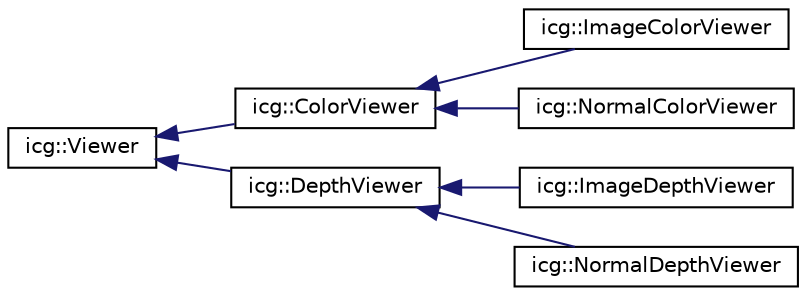 digraph "Graphical Class Hierarchy"
{
 // LATEX_PDF_SIZE
  edge [fontname="Helvetica",fontsize="10",labelfontname="Helvetica",labelfontsize="10"];
  node [fontname="Helvetica",fontsize="10",shape=record];
  rankdir="LR";
  Node0 [label="icg::Viewer",height=0.2,width=0.4,color="black", fillcolor="white", style="filled",URL="$classicg_1_1Viewer.html",tooltip="Abstract class that defines a viewer and functionality to view and save images."];
  Node0 -> Node1 [dir="back",color="midnightblue",fontsize="10",style="solid",fontname="Helvetica"];
  Node1 [label="icg::ColorViewer",height=0.2,width=0.4,color="black", fillcolor="white", style="filled",URL="$classicg_1_1ColorViewer.html",tooltip="Abstract Viewer class that defines a color viewer."];
  Node1 -> Node2 [dir="back",color="midnightblue",fontsize="10",style="solid",fontname="Helvetica"];
  Node2 [label="icg::ImageColorViewer",height=0.2,width=0.4,color="black", fillcolor="white", style="filled",URL="$classicg_1_1ImageColorViewer.html",tooltip="Viewer that displays color images from a ColorCamera."];
  Node1 -> Node3 [dir="back",color="midnightblue",fontsize="10",style="solid",fontname="Helvetica"];
  Node3 [label="icg::NormalColorViewer",height=0.2,width=0.4,color="black", fillcolor="white", style="filled",URL="$classicg_1_1NormalColorViewer.html",tooltip="Viewer that overlays color images from a ColorCamera with normal renderings based on the geometry sto..."];
  Node0 -> Node4 [dir="back",color="midnightblue",fontsize="10",style="solid",fontname="Helvetica"];
  Node4 [label="icg::DepthViewer",height=0.2,width=0.4,color="black", fillcolor="white", style="filled",URL="$classicg_1_1DepthViewer.html",tooltip="Abstract Viewer class that defines a depth viewer that normalizes images between a set minimum and ma..."];
  Node4 -> Node5 [dir="back",color="midnightblue",fontsize="10",style="solid",fontname="Helvetica"];
  Node5 [label="icg::ImageDepthViewer",height=0.2,width=0.4,color="black", fillcolor="white", style="filled",URL="$classicg_1_1ImageDepthViewer.html",tooltip="Viewer that displays depth images from a DepthCamera that are normalized between a defined minimum an..."];
  Node4 -> Node6 [dir="back",color="midnightblue",fontsize="10",style="solid",fontname="Helvetica"];
  Node6 [label="icg::NormalDepthViewer",height=0.2,width=0.4,color="black", fillcolor="white", style="filled",URL="$classicg_1_1NormalDepthViewer.html",tooltip="Viewer that overlays normalized depth images from a DepthCamera with normal renderings based on the g..."];
}
